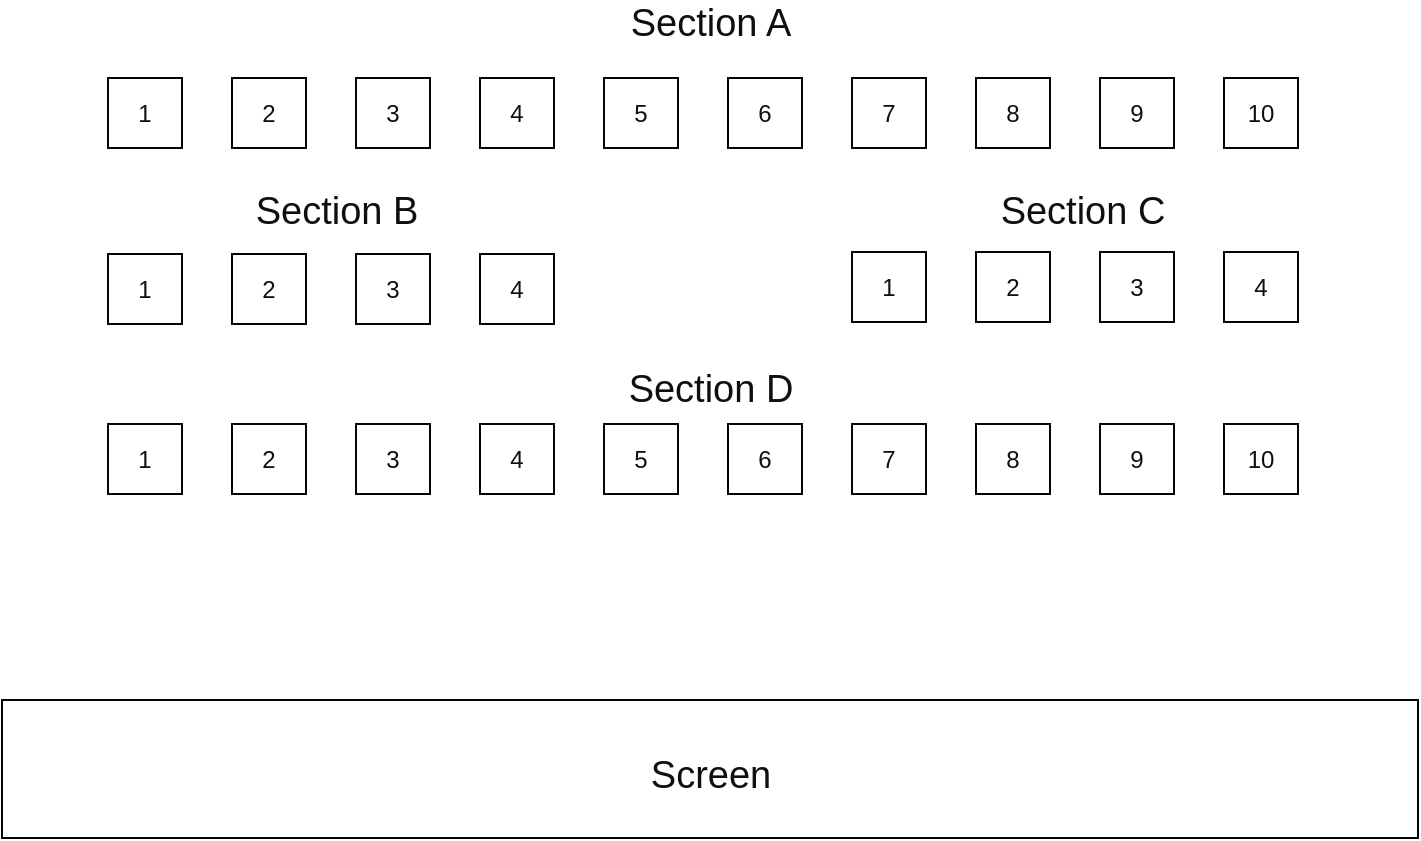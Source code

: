 <mxfile>
    <diagram id="Uvr1qja6_XJfDVulPIip" name="Page-1">
        <mxGraphModel dx="1070" dy="733" grid="0" gridSize="10" guides="1" tooltips="1" connect="1" arrows="1" fold="1" page="1" pageScale="1" pageWidth="850" pageHeight="1100" background="#ffffff" math="0" shadow="0">
            <root>
                <mxCell id="0"/>
                <mxCell id="1" parent="0"/>
                <mxCell id="2" value="" style="rounded=0;whiteSpace=wrap;html=1;fillColor=#FFFFFF;strokeColor=#050505;" vertex="1" parent="1">
                    <mxGeometry x="71" y="367" width="708" height="69" as="geometry"/>
                </mxCell>
                <mxCell id="4" value="&lt;font color=&quot;#0f0f0f&quot;&gt;1&lt;/font&gt;" style="rounded=0;whiteSpace=wrap;html=1;strokeColor=#050505;fillColor=#FFFFFF;" vertex="1" parent="1">
                    <mxGeometry x="124" y="229" width="37" height="35" as="geometry"/>
                </mxCell>
                <mxCell id="24" value="&lt;font color=&quot;#0f0f0f&quot;&gt;2&lt;/font&gt;" style="rounded=0;whiteSpace=wrap;html=1;strokeColor=#050505;fillColor=#FFFFFF;" vertex="1" parent="1">
                    <mxGeometry x="186" y="229" width="37" height="35" as="geometry"/>
                </mxCell>
                <mxCell id="25" value="&lt;font color=&quot;#0f0f0f&quot;&gt;3&lt;/font&gt;" style="rounded=0;whiteSpace=wrap;html=1;strokeColor=#050505;fillColor=#FFFFFF;" vertex="1" parent="1">
                    <mxGeometry x="248" y="229" width="37" height="35" as="geometry"/>
                </mxCell>
                <mxCell id="26" value="&lt;font color=&quot;#0f0f0f&quot;&gt;4&lt;/font&gt;" style="rounded=0;whiteSpace=wrap;html=1;strokeColor=#050505;fillColor=#FFFFFF;" vertex="1" parent="1">
                    <mxGeometry x="310" y="229" width="37" height="35" as="geometry"/>
                </mxCell>
                <mxCell id="27" value="&lt;font color=&quot;#0f0f0f&quot;&gt;5&lt;/font&gt;" style="rounded=0;whiteSpace=wrap;html=1;strokeColor=#050505;fillColor=#FFFFFF;" vertex="1" parent="1">
                    <mxGeometry x="372" y="229" width="37" height="35" as="geometry"/>
                </mxCell>
                <mxCell id="28" value="&lt;font color=&quot;#0f0f0f&quot;&gt;6&lt;/font&gt;" style="rounded=0;whiteSpace=wrap;html=1;strokeColor=#050505;fillColor=#FFFFFF;" vertex="1" parent="1">
                    <mxGeometry x="434" y="229" width="37" height="35" as="geometry"/>
                </mxCell>
                <mxCell id="29" value="&lt;font color=&quot;#0f0f0f&quot;&gt;7&lt;/font&gt;" style="rounded=0;whiteSpace=wrap;html=1;strokeColor=#050505;fillColor=#FFFFFF;" vertex="1" parent="1">
                    <mxGeometry x="496" y="229" width="37" height="35" as="geometry"/>
                </mxCell>
                <mxCell id="30" value="&lt;font color=&quot;#0f0f0f&quot;&gt;8&lt;/font&gt;" style="rounded=0;whiteSpace=wrap;html=1;strokeColor=#050505;fillColor=#FFFFFF;" vertex="1" parent="1">
                    <mxGeometry x="558" y="229" width="37" height="35" as="geometry"/>
                </mxCell>
                <mxCell id="31" value="&lt;font color=&quot;#0f0f0f&quot;&gt;9&lt;/font&gt;" style="rounded=0;whiteSpace=wrap;html=1;strokeColor=#050505;fillColor=#FFFFFF;" vertex="1" parent="1">
                    <mxGeometry x="620" y="229" width="37" height="35" as="geometry"/>
                </mxCell>
                <mxCell id="32" value="&lt;font color=&quot;#0f0f0f&quot;&gt;10&lt;/font&gt;" style="rounded=0;whiteSpace=wrap;html=1;strokeColor=#050505;fillColor=#FFFFFF;" vertex="1" parent="1">
                    <mxGeometry x="682" y="229" width="37" height="35" as="geometry"/>
                </mxCell>
                <mxCell id="33" value="&lt;font color=&quot;#0f0f0f&quot;&gt;1&lt;/font&gt;" style="rounded=0;whiteSpace=wrap;html=1;strokeColor=#050505;fillColor=#FFFFFF;" vertex="1" parent="1">
                    <mxGeometry x="124" y="144" width="37" height="35" as="geometry"/>
                </mxCell>
                <mxCell id="34" value="&lt;font color=&quot;#0f0f0f&quot;&gt;2&lt;/font&gt;" style="rounded=0;whiteSpace=wrap;html=1;strokeColor=#050505;fillColor=#FFFFFF;" vertex="1" parent="1">
                    <mxGeometry x="186" y="144" width="37" height="35" as="geometry"/>
                </mxCell>
                <mxCell id="35" value="&lt;font color=&quot;#0f0f0f&quot;&gt;3&lt;/font&gt;" style="rounded=0;whiteSpace=wrap;html=1;strokeColor=#050505;fillColor=#FFFFFF;" vertex="1" parent="1">
                    <mxGeometry x="248" y="144" width="37" height="35" as="geometry"/>
                </mxCell>
                <mxCell id="36" value="&lt;font color=&quot;#0f0f0f&quot;&gt;4&lt;/font&gt;" style="rounded=0;whiteSpace=wrap;html=1;strokeColor=#050505;fillColor=#FFFFFF;" vertex="1" parent="1">
                    <mxGeometry x="310" y="144" width="37" height="35" as="geometry"/>
                </mxCell>
                <mxCell id="37" value="&lt;font color=&quot;#0f0f0f&quot;&gt;1&lt;/font&gt;" style="rounded=0;whiteSpace=wrap;html=1;strokeColor=#050505;fillColor=#FFFFFF;" vertex="1" parent="1">
                    <mxGeometry x="496" y="143" width="37" height="35" as="geometry"/>
                </mxCell>
                <mxCell id="38" value="&lt;font color=&quot;#0f0f0f&quot;&gt;2&lt;/font&gt;" style="rounded=0;whiteSpace=wrap;html=1;strokeColor=#050505;fillColor=#FFFFFF;" vertex="1" parent="1">
                    <mxGeometry x="558" y="143" width="37" height="35" as="geometry"/>
                </mxCell>
                <mxCell id="39" value="&lt;font color=&quot;#0f0f0f&quot;&gt;3&lt;/font&gt;" style="rounded=0;whiteSpace=wrap;html=1;strokeColor=#050505;fillColor=#FFFFFF;" vertex="1" parent="1">
                    <mxGeometry x="620" y="143" width="37" height="35" as="geometry"/>
                </mxCell>
                <mxCell id="40" value="&lt;font color=&quot;#0f0f0f&quot;&gt;4&lt;/font&gt;" style="rounded=0;whiteSpace=wrap;html=1;strokeColor=#050505;fillColor=#FFFFFF;" vertex="1" parent="1">
                    <mxGeometry x="682" y="143" width="37" height="35" as="geometry"/>
                </mxCell>
                <mxCell id="41" value="&lt;font color=&quot;#0f0f0f&quot;&gt;1&lt;/font&gt;" style="rounded=0;whiteSpace=wrap;html=1;strokeColor=#050505;fillColor=#FFFFFF;" vertex="1" parent="1">
                    <mxGeometry x="124" y="56" width="37" height="35" as="geometry"/>
                </mxCell>
                <mxCell id="42" value="&lt;font color=&quot;#0f0f0f&quot;&gt;2&lt;/font&gt;" style="rounded=0;whiteSpace=wrap;html=1;strokeColor=#050505;fillColor=#FFFFFF;" vertex="1" parent="1">
                    <mxGeometry x="186" y="56" width="37" height="35" as="geometry"/>
                </mxCell>
                <mxCell id="43" value="&lt;font color=&quot;#0f0f0f&quot;&gt;3&lt;/font&gt;" style="rounded=0;whiteSpace=wrap;html=1;strokeColor=#050505;fillColor=#FFFFFF;" vertex="1" parent="1">
                    <mxGeometry x="248" y="56" width="37" height="35" as="geometry"/>
                </mxCell>
                <mxCell id="44" value="&lt;font color=&quot;#0f0f0f&quot;&gt;4&lt;/font&gt;" style="rounded=0;whiteSpace=wrap;html=1;strokeColor=#050505;fillColor=#FFFFFF;" vertex="1" parent="1">
                    <mxGeometry x="310" y="56" width="37" height="35" as="geometry"/>
                </mxCell>
                <mxCell id="45" value="&lt;font color=&quot;#0f0f0f&quot;&gt;5&lt;/font&gt;" style="rounded=0;whiteSpace=wrap;html=1;strokeColor=#050505;fillColor=#FFFFFF;" vertex="1" parent="1">
                    <mxGeometry x="372" y="56" width="37" height="35" as="geometry"/>
                </mxCell>
                <mxCell id="46" value="&lt;font color=&quot;#0f0f0f&quot;&gt;6&lt;/font&gt;" style="rounded=0;whiteSpace=wrap;html=1;strokeColor=#050505;fillColor=#FFFFFF;" vertex="1" parent="1">
                    <mxGeometry x="434" y="56" width="37" height="35" as="geometry"/>
                </mxCell>
                <mxCell id="47" value="&lt;font color=&quot;#0f0f0f&quot;&gt;7&lt;/font&gt;" style="rounded=0;whiteSpace=wrap;html=1;strokeColor=#050505;fillColor=#FFFFFF;" vertex="1" parent="1">
                    <mxGeometry x="496" y="56" width="37" height="35" as="geometry"/>
                </mxCell>
                <mxCell id="48" value="&lt;font color=&quot;#0f0f0f&quot;&gt;8&lt;/font&gt;" style="rounded=0;whiteSpace=wrap;html=1;strokeColor=#050505;fillColor=#FFFFFF;" vertex="1" parent="1">
                    <mxGeometry x="558" y="56" width="37" height="35" as="geometry"/>
                </mxCell>
                <mxCell id="49" value="&lt;font color=&quot;#0f0f0f&quot;&gt;9&lt;/font&gt;" style="rounded=0;whiteSpace=wrap;html=1;strokeColor=#050505;fillColor=#FFFFFF;" vertex="1" parent="1">
                    <mxGeometry x="620" y="56" width="37" height="35" as="geometry"/>
                </mxCell>
                <mxCell id="50" value="&lt;font color=&quot;#0f0f0f&quot;&gt;10&lt;/font&gt;" style="rounded=0;whiteSpace=wrap;html=1;strokeColor=#050505;fillColor=#FFFFFF;" vertex="1" parent="1">
                    <mxGeometry x="682" y="56" width="37" height="35" as="geometry"/>
                </mxCell>
                <mxCell id="51" value="&lt;font style=&quot;font-size: 19px&quot;&gt;&lt;font style=&quot;font-size: 19px&quot;&gt;Section D&lt;/font&gt;&lt;/font&gt;" style="text;html=1;align=center;verticalAlign=middle;resizable=0;points=[];autosize=1;strokeColor=none;fillColor=none;fontColor=#0F0F0F;" vertex="1" parent="1">
                    <mxGeometry x="379" y="201" width="92" height="21" as="geometry"/>
                </mxCell>
                <mxCell id="52" value="&lt;font style=&quot;font-size: 19px&quot;&gt;&lt;font style=&quot;font-size: 19px&quot;&gt;Section B&lt;/font&gt;&lt;/font&gt;" style="text;html=1;align=center;verticalAlign=middle;resizable=0;points=[];autosize=1;strokeColor=none;fillColor=none;fontColor=#0F0F0F;" vertex="1" parent="1">
                    <mxGeometry x="192" y="112" width="91" height="21" as="geometry"/>
                </mxCell>
                <mxCell id="53" value="&lt;font style=&quot;font-size: 19px&quot;&gt;&lt;font style=&quot;font-size: 19px&quot;&gt;Section C&lt;/font&gt;&lt;/font&gt;" style="text;html=1;align=center;verticalAlign=middle;resizable=0;points=[];autosize=1;strokeColor=none;fillColor=none;fontColor=#0F0F0F;" vertex="1" parent="1">
                    <mxGeometry x="565" y="112" width="92" height="21" as="geometry"/>
                </mxCell>
                <mxCell id="54" value="&lt;font style=&quot;font-size: 19px&quot;&gt;&lt;font style=&quot;font-size: 19px&quot;&gt;Section &lt;/font&gt;A&lt;/font&gt;" style="text;html=1;align=center;verticalAlign=middle;resizable=0;points=[];autosize=1;strokeColor=none;fillColor=none;fontColor=#0F0F0F;" vertex="1" parent="1">
                    <mxGeometry x="380" y="18" width="90" height="21" as="geometry"/>
                </mxCell>
                <mxCell id="55" value="&lt;span style=&quot;font-size: 19px&quot;&gt;Screen&lt;/span&gt;" style="text;html=1;align=center;verticalAlign=middle;resizable=0;points=[];autosize=1;strokeColor=none;fillColor=none;fontColor=#0F0F0F;" vertex="1" parent="1">
                    <mxGeometry x="390" y="394" width="70" height="21" as="geometry"/>
                </mxCell>
            </root>
        </mxGraphModel>
    </diagram>
</mxfile>